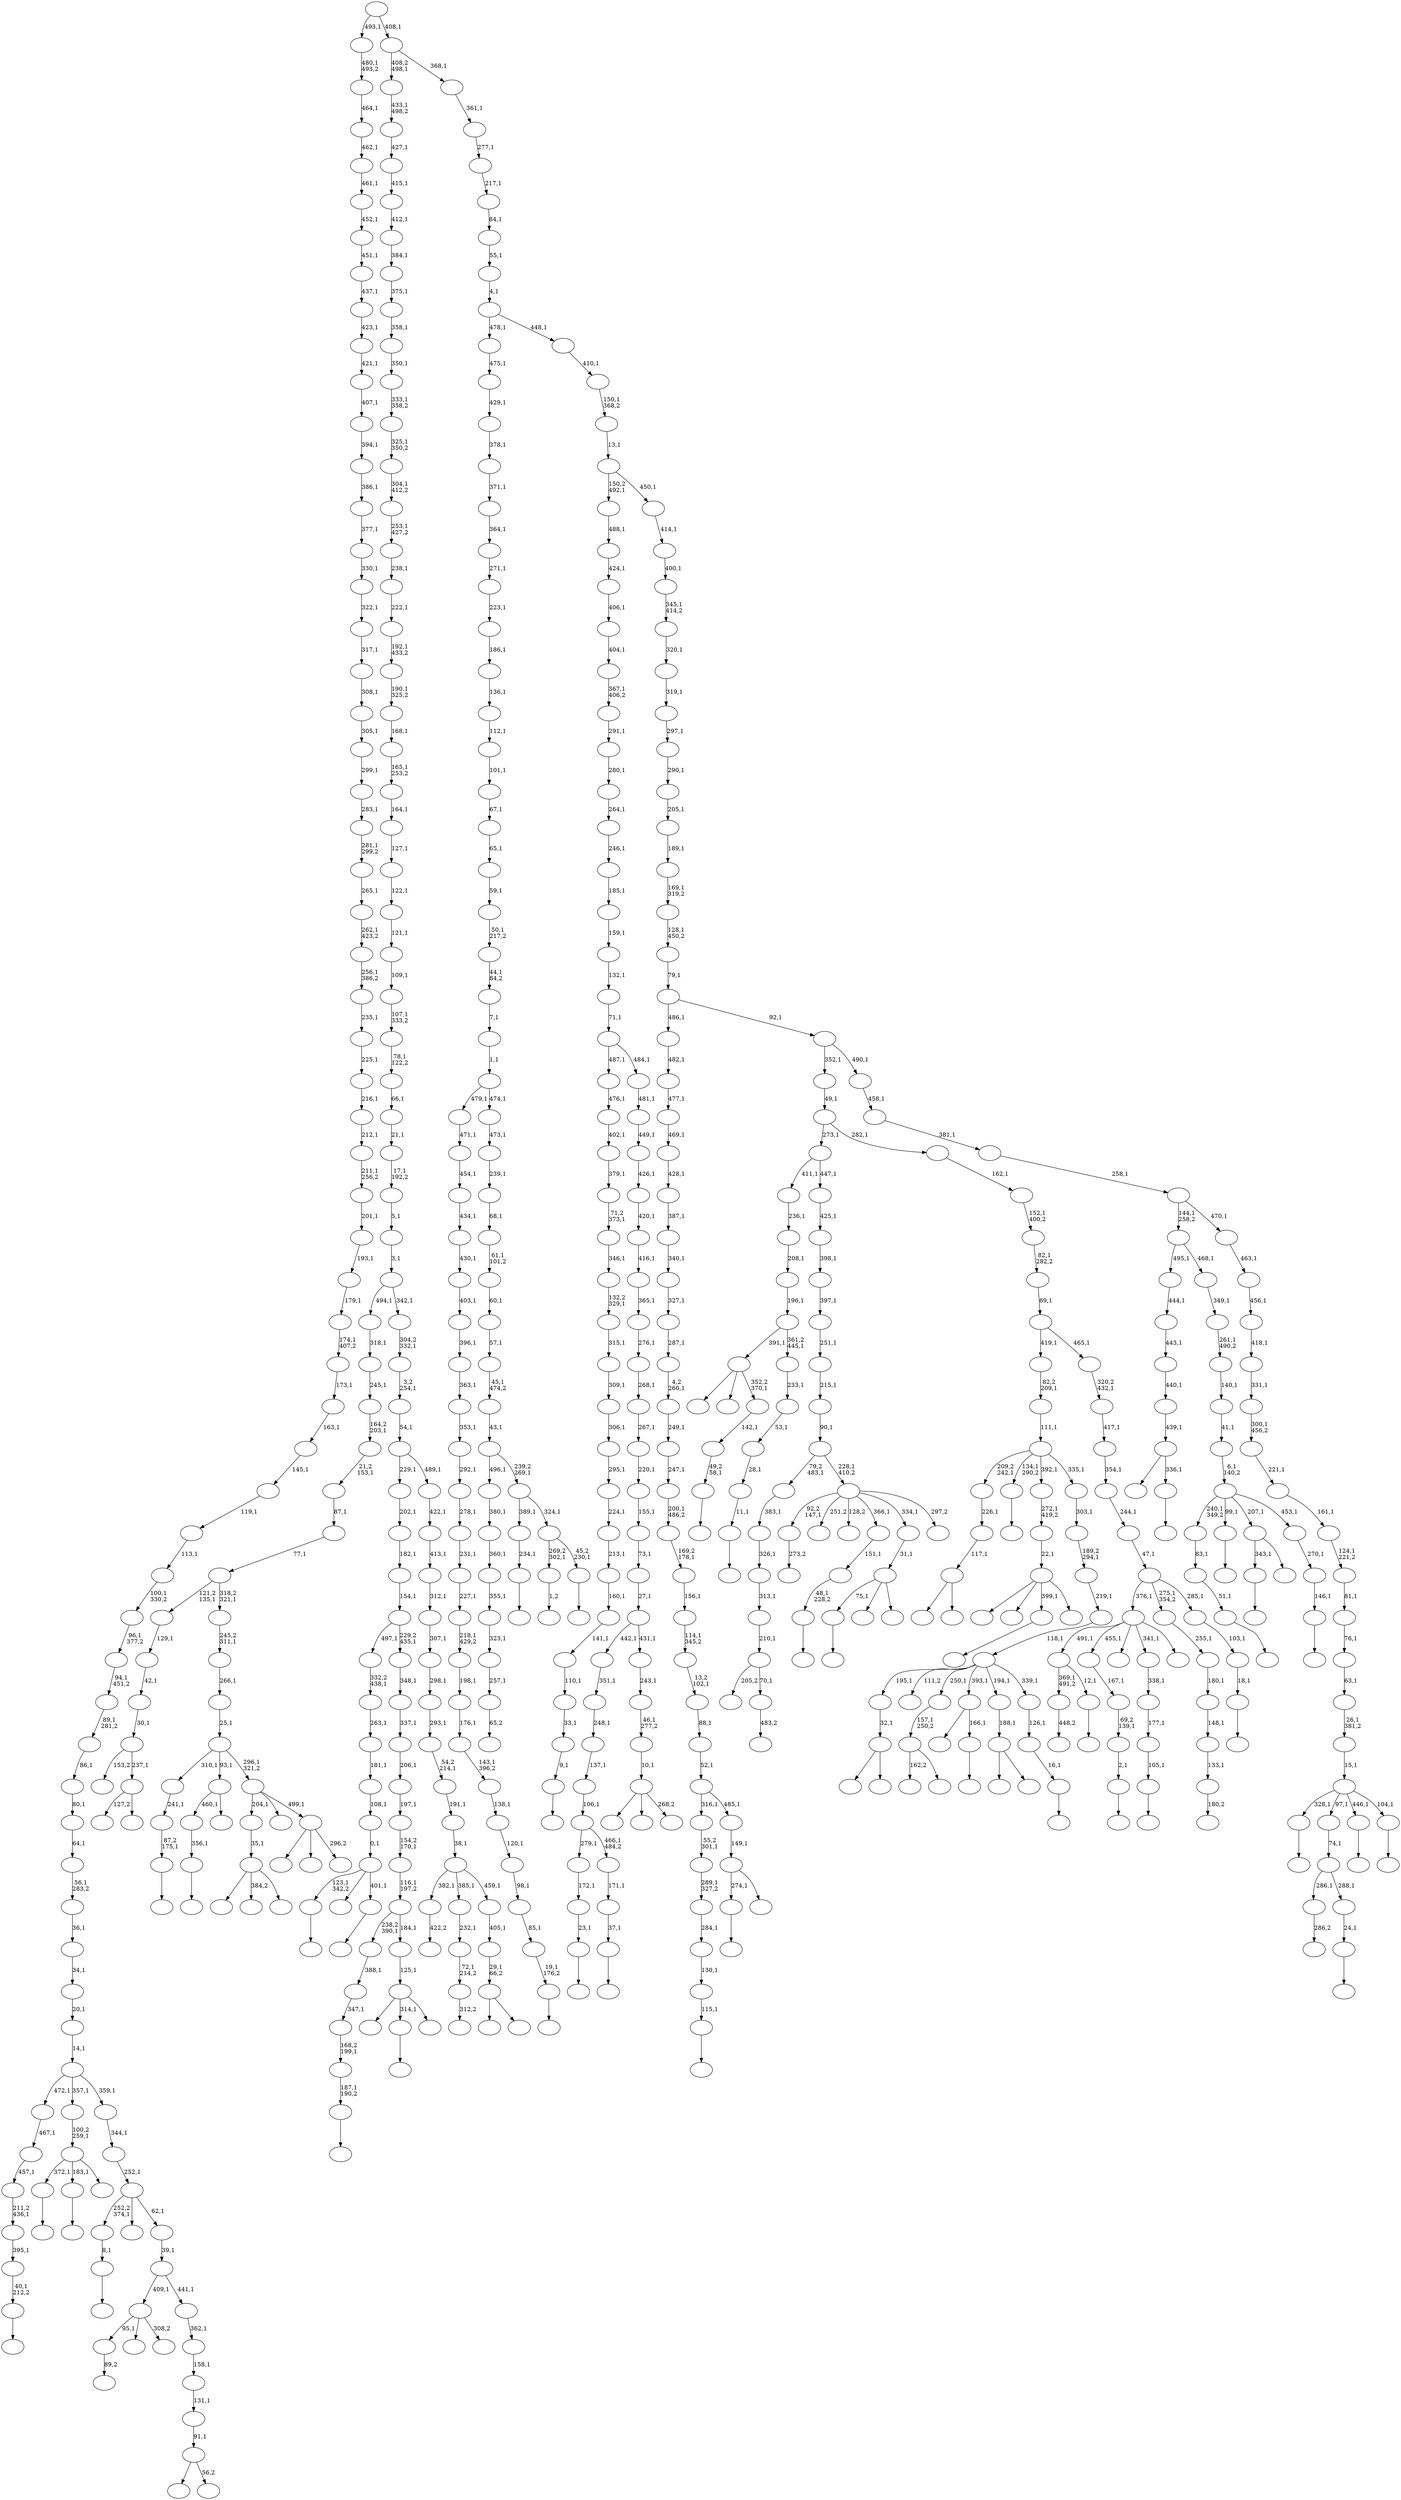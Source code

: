 digraph T {
	600 [label=""]
	599 [label=""]
	598 [label=""]
	597 [label=""]
	596 [label=""]
	595 [label=""]
	594 [label=""]
	593 [label=""]
	592 [label=""]
	591 [label=""]
	590 [label=""]
	589 [label=""]
	588 [label=""]
	587 [label=""]
	586 [label=""]
	585 [label=""]
	584 [label=""]
	583 [label=""]
	582 [label=""]
	581 [label=""]
	580 [label=""]
	579 [label=""]
	578 [label=""]
	577 [label=""]
	576 [label=""]
	575 [label=""]
	574 [label=""]
	573 [label=""]
	572 [label=""]
	571 [label=""]
	570 [label=""]
	569 [label=""]
	568 [label=""]
	567 [label=""]
	566 [label=""]
	565 [label=""]
	564 [label=""]
	563 [label=""]
	562 [label=""]
	561 [label=""]
	560 [label=""]
	559 [label=""]
	558 [label=""]
	557 [label=""]
	556 [label=""]
	555 [label=""]
	554 [label=""]
	553 [label=""]
	552 [label=""]
	551 [label=""]
	550 [label=""]
	549 [label=""]
	548 [label=""]
	547 [label=""]
	546 [label=""]
	545 [label=""]
	544 [label=""]
	543 [label=""]
	542 [label=""]
	541 [label=""]
	540 [label=""]
	539 [label=""]
	538 [label=""]
	537 [label=""]
	536 [label=""]
	535 [label=""]
	534 [label=""]
	533 [label=""]
	532 [label=""]
	531 [label=""]
	530 [label=""]
	529 [label=""]
	528 [label=""]
	527 [label=""]
	526 [label=""]
	525 [label=""]
	524 [label=""]
	523 [label=""]
	522 [label=""]
	521 [label=""]
	520 [label=""]
	519 [label=""]
	518 [label=""]
	517 [label=""]
	516 [label=""]
	515 [label=""]
	514 [label=""]
	513 [label=""]
	512 [label=""]
	511 [label=""]
	510 [label=""]
	509 [label=""]
	508 [label=""]
	507 [label=""]
	506 [label=""]
	505 [label=""]
	504 [label=""]
	503 [label=""]
	502 [label=""]
	501 [label=""]
	500 [label=""]
	499 [label=""]
	498 [label=""]
	497 [label=""]
	496 [label=""]
	495 [label=""]
	494 [label=""]
	493 [label=""]
	492 [label=""]
	491 [label=""]
	490 [label=""]
	489 [label=""]
	488 [label=""]
	487 [label=""]
	486 [label=""]
	485 [label=""]
	484 [label=""]
	483 [label=""]
	482 [label=""]
	481 [label=""]
	480 [label=""]
	479 [label=""]
	478 [label=""]
	477 [label=""]
	476 [label=""]
	475 [label=""]
	474 [label=""]
	473 [label=""]
	472 [label=""]
	471 [label=""]
	470 [label=""]
	469 [label=""]
	468 [label=""]
	467 [label=""]
	466 [label=""]
	465 [label=""]
	464 [label=""]
	463 [label=""]
	462 [label=""]
	461 [label=""]
	460 [label=""]
	459 [label=""]
	458 [label=""]
	457 [label=""]
	456 [label=""]
	455 [label=""]
	454 [label=""]
	453 [label=""]
	452 [label=""]
	451 [label=""]
	450 [label=""]
	449 [label=""]
	448 [label=""]
	447 [label=""]
	446 [label=""]
	445 [label=""]
	444 [label=""]
	443 [label=""]
	442 [label=""]
	441 [label=""]
	440 [label=""]
	439 [label=""]
	438 [label=""]
	437 [label=""]
	436 [label=""]
	435 [label=""]
	434 [label=""]
	433 [label=""]
	432 [label=""]
	431 [label=""]
	430 [label=""]
	429 [label=""]
	428 [label=""]
	427 [label=""]
	426 [label=""]
	425 [label=""]
	424 [label=""]
	423 [label=""]
	422 [label=""]
	421 [label=""]
	420 [label=""]
	419 [label=""]
	418 [label=""]
	417 [label=""]
	416 [label=""]
	415 [label=""]
	414 [label=""]
	413 [label=""]
	412 [label=""]
	411 [label=""]
	410 [label=""]
	409 [label=""]
	408 [label=""]
	407 [label=""]
	406 [label=""]
	405 [label=""]
	404 [label=""]
	403 [label=""]
	402 [label=""]
	401 [label=""]
	400 [label=""]
	399 [label=""]
	398 [label=""]
	397 [label=""]
	396 [label=""]
	395 [label=""]
	394 [label=""]
	393 [label=""]
	392 [label=""]
	391 [label=""]
	390 [label=""]
	389 [label=""]
	388 [label=""]
	387 [label=""]
	386 [label=""]
	385 [label=""]
	384 [label=""]
	383 [label=""]
	382 [label=""]
	381 [label=""]
	380 [label=""]
	379 [label=""]
	378 [label=""]
	377 [label=""]
	376 [label=""]
	375 [label=""]
	374 [label=""]
	373 [label=""]
	372 [label=""]
	371 [label=""]
	370 [label=""]
	369 [label=""]
	368 [label=""]
	367 [label=""]
	366 [label=""]
	365 [label=""]
	364 [label=""]
	363 [label=""]
	362 [label=""]
	361 [label=""]
	360 [label=""]
	359 [label=""]
	358 [label=""]
	357 [label=""]
	356 [label=""]
	355 [label=""]
	354 [label=""]
	353 [label=""]
	352 [label=""]
	351 [label=""]
	350 [label=""]
	349 [label=""]
	348 [label=""]
	347 [label=""]
	346 [label=""]
	345 [label=""]
	344 [label=""]
	343 [label=""]
	342 [label=""]
	341 [label=""]
	340 [label=""]
	339 [label=""]
	338 [label=""]
	337 [label=""]
	336 [label=""]
	335 [label=""]
	334 [label=""]
	333 [label=""]
	332 [label=""]
	331 [label=""]
	330 [label=""]
	329 [label=""]
	328 [label=""]
	327 [label=""]
	326 [label=""]
	325 [label=""]
	324 [label=""]
	323 [label=""]
	322 [label=""]
	321 [label=""]
	320 [label=""]
	319 [label=""]
	318 [label=""]
	317 [label=""]
	316 [label=""]
	315 [label=""]
	314 [label=""]
	313 [label=""]
	312 [label=""]
	311 [label=""]
	310 [label=""]
	309 [label=""]
	308 [label=""]
	307 [label=""]
	306 [label=""]
	305 [label=""]
	304 [label=""]
	303 [label=""]
	302 [label=""]
	301 [label=""]
	300 [label=""]
	299 [label=""]
	298 [label=""]
	297 [label=""]
	296 [label=""]
	295 [label=""]
	294 [label=""]
	293 [label=""]
	292 [label=""]
	291 [label=""]
	290 [label=""]
	289 [label=""]
	288 [label=""]
	287 [label=""]
	286 [label=""]
	285 [label=""]
	284 [label=""]
	283 [label=""]
	282 [label=""]
	281 [label=""]
	280 [label=""]
	279 [label=""]
	278 [label=""]
	277 [label=""]
	276 [label=""]
	275 [label=""]
	274 [label=""]
	273 [label=""]
	272 [label=""]
	271 [label=""]
	270 [label=""]
	269 [label=""]
	268 [label=""]
	267 [label=""]
	266 [label=""]
	265 [label=""]
	264 [label=""]
	263 [label=""]
	262 [label=""]
	261 [label=""]
	260 [label=""]
	259 [label=""]
	258 [label=""]
	257 [label=""]
	256 [label=""]
	255 [label=""]
	254 [label=""]
	253 [label=""]
	252 [label=""]
	251 [label=""]
	250 [label=""]
	249 [label=""]
	248 [label=""]
	247 [label=""]
	246 [label=""]
	245 [label=""]
	244 [label=""]
	243 [label=""]
	242 [label=""]
	241 [label=""]
	240 [label=""]
	239 [label=""]
	238 [label=""]
	237 [label=""]
	236 [label=""]
	235 [label=""]
	234 [label=""]
	233 [label=""]
	232 [label=""]
	231 [label=""]
	230 [label=""]
	229 [label=""]
	228 [label=""]
	227 [label=""]
	226 [label=""]
	225 [label=""]
	224 [label=""]
	223 [label=""]
	222 [label=""]
	221 [label=""]
	220 [label=""]
	219 [label=""]
	218 [label=""]
	217 [label=""]
	216 [label=""]
	215 [label=""]
	214 [label=""]
	213 [label=""]
	212 [label=""]
	211 [label=""]
	210 [label=""]
	209 [label=""]
	208 [label=""]
	207 [label=""]
	206 [label=""]
	205 [label=""]
	204 [label=""]
	203 [label=""]
	202 [label=""]
	201 [label=""]
	200 [label=""]
	199 [label=""]
	198 [label=""]
	197 [label=""]
	196 [label=""]
	195 [label=""]
	194 [label=""]
	193 [label=""]
	192 [label=""]
	191 [label=""]
	190 [label=""]
	189 [label=""]
	188 [label=""]
	187 [label=""]
	186 [label=""]
	185 [label=""]
	184 [label=""]
	183 [label=""]
	182 [label=""]
	181 [label=""]
	180 [label=""]
	179 [label=""]
	178 [label=""]
	177 [label=""]
	176 [label=""]
	175 [label=""]
	174 [label=""]
	173 [label=""]
	172 [label=""]
	171 [label=""]
	170 [label=""]
	169 [label=""]
	168 [label=""]
	167 [label=""]
	166 [label=""]
	165 [label=""]
	164 [label=""]
	163 [label=""]
	162 [label=""]
	161 [label=""]
	160 [label=""]
	159 [label=""]
	158 [label=""]
	157 [label=""]
	156 [label=""]
	155 [label=""]
	154 [label=""]
	153 [label=""]
	152 [label=""]
	151 [label=""]
	150 [label=""]
	149 [label=""]
	148 [label=""]
	147 [label=""]
	146 [label=""]
	145 [label=""]
	144 [label=""]
	143 [label=""]
	142 [label=""]
	141 [label=""]
	140 [label=""]
	139 [label=""]
	138 [label=""]
	137 [label=""]
	136 [label=""]
	135 [label=""]
	134 [label=""]
	133 [label=""]
	132 [label=""]
	131 [label=""]
	130 [label=""]
	129 [label=""]
	128 [label=""]
	127 [label=""]
	126 [label=""]
	125 [label=""]
	124 [label=""]
	123 [label=""]
	122 [label=""]
	121 [label=""]
	120 [label=""]
	119 [label=""]
	118 [label=""]
	117 [label=""]
	116 [label=""]
	115 [label=""]
	114 [label=""]
	113 [label=""]
	112 [label=""]
	111 [label=""]
	110 [label=""]
	109 [label=""]
	108 [label=""]
	107 [label=""]
	106 [label=""]
	105 [label=""]
	104 [label=""]
	103 [label=""]
	102 [label=""]
	101 [label=""]
	100 [label=""]
	99 [label=""]
	98 [label=""]
	97 [label=""]
	96 [label=""]
	95 [label=""]
	94 [label=""]
	93 [label=""]
	92 [label=""]
	91 [label=""]
	90 [label=""]
	89 [label=""]
	88 [label=""]
	87 [label=""]
	86 [label=""]
	85 [label=""]
	84 [label=""]
	83 [label=""]
	82 [label=""]
	81 [label=""]
	80 [label=""]
	79 [label=""]
	78 [label=""]
	77 [label=""]
	76 [label=""]
	75 [label=""]
	74 [label=""]
	73 [label=""]
	72 [label=""]
	71 [label=""]
	70 [label=""]
	69 [label=""]
	68 [label=""]
	67 [label=""]
	66 [label=""]
	65 [label=""]
	64 [label=""]
	63 [label=""]
	62 [label=""]
	61 [label=""]
	60 [label=""]
	59 [label=""]
	58 [label=""]
	57 [label=""]
	56 [label=""]
	55 [label=""]
	54 [label=""]
	53 [label=""]
	52 [label=""]
	51 [label=""]
	50 [label=""]
	49 [label=""]
	48 [label=""]
	47 [label=""]
	46 [label=""]
	45 [label=""]
	44 [label=""]
	43 [label=""]
	42 [label=""]
	41 [label=""]
	40 [label=""]
	39 [label=""]
	38 [label=""]
	37 [label=""]
	36 [label=""]
	35 [label=""]
	34 [label=""]
	33 [label=""]
	32 [label=""]
	31 [label=""]
	30 [label=""]
	29 [label=""]
	28 [label=""]
	27 [label=""]
	26 [label=""]
	25 [label=""]
	24 [label=""]
	23 [label=""]
	22 [label=""]
	21 [label=""]
	20 [label=""]
	19 [label=""]
	18 [label=""]
	17 [label=""]
	16 [label=""]
	15 [label=""]
	14 [label=""]
	13 [label=""]
	12 [label=""]
	11 [label=""]
	10 [label=""]
	9 [label=""]
	8 [label=""]
	7 [label=""]
	6 [label=""]
	5 [label=""]
	4 [label=""]
	3 [label=""]
	2 [label=""]
	1 [label=""]
	0 [label=""]
	599 -> 600 [label="273,2"]
	597 -> 598 [label=""]
	595 -> 596 [label="89,2"]
	591 -> 592 [label=""]
	588 -> 589 [label="286,2"]
	584 -> 585 [label="422,2"]
	579 -> 580 [label=""]
	577 -> 578 [label=""]
	576 -> 577 [label="49,2\n58,1"]
	575 -> 576 [label="142,1"]
	574 -> 593 [label=""]
	574 -> 581 [label=""]
	574 -> 575 [label="352,2\n370,1"]
	572 -> 573 [label=""]
	571 -> 572 [label="8,1"]
	568 -> 569 [label=""]
	567 -> 568 [label="87,2\n175,1"]
	566 -> 567 [label="241,1"]
	563 -> 564 [label=""]
	560 -> 561 [label=""]
	559 -> 560 [label="9,1"]
	558 -> 559 [label="33,1"]
	557 -> 558 [label="110,1"]
	556 -> 557 [label="141,1"]
	555 -> 556 [label="160,1"]
	554 -> 555 [label="213,1"]
	553 -> 554 [label="224,1"]
	552 -> 553 [label="295,1"]
	551 -> 552 [label="306,1"]
	550 -> 551 [label="309,1"]
	549 -> 550 [label="315,1"]
	548 -> 549 [label="132,2\n329,1"]
	547 -> 548 [label="346,1"]
	546 -> 547 [label="71,2\n373,1"]
	545 -> 546 [label="379,1"]
	544 -> 545 [label="402,1"]
	543 -> 544 [label="476,1"]
	541 -> 542 [label="65,2"]
	540 -> 541 [label="257,1"]
	539 -> 540 [label="323,1"]
	538 -> 539 [label="355,1"]
	537 -> 538 [label="360,1"]
	536 -> 537 [label="380,1"]
	533 -> 534 [label=""]
	532 -> 533 [label="234,1"]
	530 -> 531 [label=""]
	528 -> 586 [label=""]
	528 -> 529 [label=""]
	527 -> 528 [label="117,1"]
	526 -> 527 [label="226,1"]
	524 -> 525 [label="448,2"]
	522 -> 523 [label=""]
	521 -> 524 [label="369,1\n491,2"]
	521 -> 522 [label="12,1"]
	517 -> 518 [label=""]
	516 -> 517 [label="24,1"]
	515 -> 588 [label="286,1"]
	515 -> 516 [label="288,1"]
	514 -> 515 [label="74,1"]
	511 -> 570 [label=""]
	511 -> 512 [label=""]
	510 -> 511 [label="32,1"]
	507 -> 508 [label=""]
	504 -> 505 [label=""]
	503 -> 504 [label="356,1"]
	500 -> 501 [label=""]
	499 -> 500 [label="51,1"]
	498 -> 499 [label="83,1"]
	495 -> 496 [label="1,2"]
	493 -> 494 [label=""]
	492 -> 493 [label="2,1"]
	491 -> 492 [label="69,2\n139,1"]
	490 -> 491 [label="167,1"]
	487 -> 488 [label=""]
	485 -> 486 [label=""]
	484 -> 485 [label="23,1"]
	483 -> 484 [label="172,1"]
	481 -> 482 [label=""]
	479 -> 520 [label=""]
	479 -> 513 [label="384,2"]
	479 -> 480 [label=""]
	478 -> 479 [label="35,1"]
	476 -> 583 [label="162,2"]
	476 -> 477 [label=""]
	475 -> 476 [label="157,1\n250,2"]
	473 -> 474 [label="312,2"]
	472 -> 473 [label="72,1\n214,2"]
	471 -> 472 [label="232,1"]
	468 -> 469 [label=""]
	467 -> 468 [label="19,1\n176,2"]
	466 -> 467 [label="85,1"]
	465 -> 466 [label="98,1"]
	464 -> 465 [label="120,1"]
	463 -> 464 [label="138,1"]
	462 -> 463 [label="143,1\n396,2"]
	461 -> 462 [label="176,1"]
	460 -> 461 [label="198,1"]
	459 -> 460 [label="218,1\n429,2"]
	458 -> 459 [label="227,1"]
	457 -> 458 [label="231,1"]
	456 -> 457 [label="278,1"]
	455 -> 456 [label="292,1"]
	454 -> 455 [label="353,1"]
	453 -> 454 [label="363,1"]
	452 -> 453 [label="396,1"]
	451 -> 452 [label="403,1"]
	450 -> 451 [label="430,1"]
	449 -> 450 [label="434,1"]
	448 -> 449 [label="454,1"]
	447 -> 448 [label="471,1"]
	444 -> 445 [label=""]
	441 -> 442 [label=""]
	440 -> 441 [label="40,1\n212,2"]
	439 -> 440 [label="395,1"]
	438 -> 439 [label="211,2\n436,1"]
	437 -> 438 [label="457,1"]
	436 -> 437 [label="467,1"]
	434 -> 590 [label="127,2"]
	434 -> 435 [label=""]
	433 -> 489 [label="153,2"]
	433 -> 434 [label="237,1"]
	432 -> 433 [label="30,1"]
	431 -> 432 [label="42,1"]
	430 -> 431 [label="129,1"]
	428 -> 595 [label="95,1"]
	428 -> 562 [label=""]
	428 -> 429 [label="308,2"]
	425 -> 426 [label=""]
	423 -> 424 [label=""]
	422 -> 563 [label="123,1\n342,2"]
	422 -> 519 [label=""]
	422 -> 423 [label="401,1"]
	421 -> 422 [label="0,1"]
	420 -> 421 [label="108,1"]
	419 -> 420 [label="181,1"]
	418 -> 419 [label="263,1"]
	417 -> 418 [label="332,2\n438,1"]
	414 -> 415 [label=""]
	413 -> 414 [label="11,1"]
	412 -> 413 [label="28,1"]
	411 -> 412 [label="53,1"]
	410 -> 411 [label="233,1"]
	409 -> 574 [label="391,1"]
	409 -> 410 [label="361,2\n445,1"]
	408 -> 409 [label="196,1"]
	407 -> 408 [label="208,1"]
	406 -> 407 [label="236,1"]
	404 -> 405 [label=""]
	403 -> 404 [label="37,1"]
	402 -> 403 [label="171,1"]
	401 -> 483 [label="279,1"]
	401 -> 402 [label="466,1\n484,2"]
	400 -> 401 [label="106,1"]
	399 -> 400 [label="137,1"]
	398 -> 399 [label="248,1"]
	397 -> 398 [label="351,1"]
	394 -> 395 [label=""]
	390 -> 425 [label="343,1"]
	390 -> 391 [label=""]
	388 -> 389 [label=""]
	387 -> 506 [label=""]
	387 -> 388 [label="166,1"]
	385 -> 386 [label=""]
	384 -> 385 [label="187,1\n190,2"]
	383 -> 384 [label="168,2\n199,1"]
	382 -> 383 [label="347,1"]
	381 -> 382 [label="388,1"]
	379 -> 380 [label="483,2"]
	378 -> 470 [label="205,2"]
	378 -> 379 [label="70,1"]
	377 -> 378 [label="210,1"]
	376 -> 377 [label="313,1"]
	375 -> 376 [label="326,1"]
	374 -> 375 [label="383,1"]
	372 -> 373 [label=""]
	371 -> 495 [label="269,2\n302,1"]
	371 -> 372 [label="45,2\n230,1"]
	370 -> 532 [label="389,1"]
	370 -> 371 [label="324,1"]
	369 -> 536 [label="496,1"]
	369 -> 370 [label="239,2\n269,1"]
	368 -> 369 [label="43,1"]
	367 -> 368 [label="45,1\n474,2"]
	366 -> 367 [label="57,1"]
	365 -> 366 [label="60,1"]
	364 -> 365 [label="61,1\n101,2"]
	363 -> 364 [label="68,1"]
	362 -> 363 [label="239,1"]
	361 -> 362 [label="473,1"]
	360 -> 447 [label="479,1"]
	360 -> 361 [label="474,1"]
	359 -> 360 [label="1,1"]
	358 -> 359 [label="7,1"]
	357 -> 358 [label="44,1\n84,2"]
	356 -> 357 [label="50,1\n217,2"]
	355 -> 356 [label="59,1"]
	354 -> 355 [label="65,1"]
	353 -> 354 [label="67,1"]
	352 -> 353 [label="101,1"]
	351 -> 352 [label="112,1"]
	350 -> 351 [label="136,1"]
	349 -> 350 [label="186,1"]
	348 -> 349 [label="223,1"]
	347 -> 348 [label="271,1"]
	346 -> 347 [label="364,1"]
	345 -> 346 [label="371,1"]
	344 -> 345 [label="378,1"]
	343 -> 344 [label="429,1"]
	342 -> 343 [label="475,1"]
	339 -> 340 [label=""]
	338 -> 339 [label="48,1\n228,2"]
	337 -> 338 [label="151,1"]
	335 -> 336 [label=""]
	334 -> 335 [label="115,1"]
	333 -> 334 [label="130,1"]
	332 -> 333 [label="284,1"]
	331 -> 332 [label="289,1\n327,2"]
	330 -> 331 [label="55,2\n301,1"]
	328 -> 579 [label="372,1"]
	328 -> 507 [label="183,1"]
	328 -> 329 [label=""]
	327 -> 328 [label="100,2\n259,1"]
	325 -> 446 [label=""]
	325 -> 444 [label="314,1"]
	325 -> 326 [label=""]
	324 -> 325 [label="125,1"]
	323 -> 381 [label="238,2\n390,1"]
	323 -> 324 [label="184,1"]
	322 -> 323 [label="116,1\n197,2"]
	321 -> 322 [label="154,2\n170,1"]
	320 -> 321 [label="197,1"]
	319 -> 320 [label="206,1"]
	318 -> 319 [label="337,1"]
	317 -> 318 [label="348,1"]
	316 -> 417 [label="497,1"]
	316 -> 317 [label="229,2\n435,1"]
	315 -> 316 [label="154,1"]
	314 -> 315 [label="182,1"]
	313 -> 314 [label="202,1"]
	311 -> 312 [label=""]
	310 -> 311 [label="105,1"]
	309 -> 310 [label="177,1"]
	308 -> 309 [label="338,1"]
	305 -> 306 [label=""]
	303 -> 304 [label=""]
	302 -> 341 [label=""]
	302 -> 303 [label="336,1"]
	301 -> 302 [label="439,1"]
	300 -> 301 [label="440,1"]
	299 -> 300 [label="443,1"]
	298 -> 299 [label="444,1"]
	296 -> 503 [label="460,1"]
	296 -> 297 [label=""]
	294 -> 530 [label="274,1"]
	294 -> 295 [label=""]
	293 -> 294 [label="149,1"]
	292 -> 330 [label="316,1"]
	292 -> 293 [label="485,1"]
	291 -> 292 [label="52,1"]
	290 -> 291 [label="88,1"]
	289 -> 290 [label="13,2\n102,1"]
	288 -> 289 [label="114,1\n345,2"]
	287 -> 288 [label="156,1"]
	286 -> 287 [label="169,2\n178,1"]
	285 -> 286 [label="200,1\n486,2"]
	284 -> 285 [label="247,1"]
	283 -> 284 [label="249,1"]
	282 -> 283 [label="4,2\n260,1"]
	281 -> 282 [label="287,1"]
	280 -> 281 [label="327,1"]
	279 -> 280 [label="340,1"]
	278 -> 279 [label="387,1"]
	277 -> 278 [label="428,1"]
	276 -> 277 [label="469,1"]
	275 -> 276 [label="477,1"]
	274 -> 275 [label="482,1"]
	272 -> 427 [label=""]
	272 -> 307 [label=""]
	272 -> 273 [label="296,2"]
	271 -> 478 [label="204,1"]
	271 -> 416 [label=""]
	271 -> 272 [label="499,1"]
	270 -> 566 [label="310,1"]
	270 -> 296 [label="93,1"]
	270 -> 271 [label="296,1\n321,2"]
	269 -> 270 [label="25,1"]
	268 -> 269 [label="266,1"]
	267 -> 268 [label="245,2\n311,1"]
	266 -> 430 [label="121,2\n135,1"]
	266 -> 267 [label="318,2\n321,1"]
	265 -> 266 [label="77,1"]
	264 -> 265 [label="87,1"]
	263 -> 264 [label="21,2\n153,1"]
	262 -> 263 [label="164,2\n203,1"]
	261 -> 262 [label="245,1"]
	260 -> 261 [label="318,1"]
	258 -> 594 [label=""]
	258 -> 393 [label=""]
	258 -> 305 [label="399,1"]
	258 -> 259 [label=""]
	257 -> 258 [label="22,1"]
	256 -> 257 [label="272,1\n419,2"]
	254 -> 591 [label="75,1"]
	254 -> 396 [label=""]
	254 -> 255 [label=""]
	253 -> 254 [label="31,1"]
	251 -> 252 [label=""]
	250 -> 251 [label="146,1"]
	249 -> 250 [label="270,1"]
	248 -> 498 [label="240,1\n349,2"]
	248 -> 481 [label="99,1"]
	248 -> 390 [label="207,1"]
	248 -> 249 [label="453,1"]
	247 -> 248 [label="6,1\n140,2"]
	246 -> 247 [label="41,1"]
	245 -> 246 [label="140,1"]
	244 -> 245 [label="261,1\n490,2"]
	243 -> 244 [label="349,1"]
	242 -> 298 [label="495,1"]
	242 -> 243 [label="468,1"]
	240 -> 599 [label="92,2\n147,1"]
	240 -> 582 [label="251,2"]
	240 -> 565 [label="128,2"]
	240 -> 337 [label="366,1"]
	240 -> 253 [label="334,1"]
	240 -> 241 [label="297,2"]
	239 -> 374 [label="79,2\n483,1"]
	239 -> 240 [label="228,1\n410,2"]
	238 -> 239 [label="90,1"]
	237 -> 238 [label="215,1"]
	236 -> 237 [label="251,1"]
	235 -> 236 [label="397,1"]
	234 -> 235 [label="398,1"]
	233 -> 234 [label="425,1"]
	232 -> 406 [label="411,1"]
	232 -> 233 [label="447,1"]
	230 -> 587 [label=""]
	230 -> 231 [label=""]
	229 -> 230 [label="188,1"]
	227 -> 228 [label=""]
	226 -> 227 [label="16,1"]
	225 -> 226 [label="126,1"]
	224 -> 510 [label="195,1"]
	224 -> 497 [label="111,2"]
	224 -> 475 [label="250,1"]
	224 -> 387 [label="393,1"]
	224 -> 229 [label="194,1"]
	224 -> 225 [label="339,1"]
	223 -> 224 [label="118,1"]
	222 -> 223 [label="219,1"]
	221 -> 222 [label="189,2\n294,1"]
	220 -> 221 [label="303,1"]
	219 -> 526 [label="209,2\n242,1"]
	219 -> 487 [label="134,1\n290,2"]
	219 -> 256 [label="392,1"]
	219 -> 220 [label="335,1"]
	218 -> 219 [label="111,1"]
	217 -> 218 [label="82,2\n209,1"]
	215 -> 521 [label="491,1"]
	215 -> 490 [label="455,1"]
	215 -> 392 [label=""]
	215 -> 308 [label="341,1"]
	215 -> 216 [label=""]
	212 -> 213 [label="180,2"]
	211 -> 212 [label="133,1"]
	210 -> 211 [label="148,1"]
	209 -> 210 [label="180,1"]
	208 -> 209 [label="255,1"]
	206 -> 207 [label=""]
	205 -> 206 [label="18,1"]
	204 -> 205 [label="103,1"]
	203 -> 215 [label="376,1"]
	203 -> 208 [label="275,1\n354,2"]
	203 -> 204 [label="285,1"]
	202 -> 203 [label="47,1"]
	201 -> 202 [label="244,1"]
	200 -> 201 [label="354,1"]
	199 -> 200 [label="417,1"]
	198 -> 199 [label="320,2\n432,1"]
	197 -> 217 [label="419,1"]
	197 -> 198 [label="465,1"]
	196 -> 197 [label="69,1"]
	195 -> 196 [label="82,1\n282,2"]
	194 -> 195 [label="152,1\n400,2"]
	193 -> 194 [label="162,1"]
	192 -> 232 [label="273,1"]
	192 -> 193 [label="282,1"]
	191 -> 192 [label="49,1"]
	189 -> 535 [label=""]
	189 -> 502 [label=""]
	189 -> 190 [label="268,2"]
	188 -> 189 [label="10,1"]
	187 -> 188 [label="46,1\n277,2"]
	186 -> 187 [label="243,1"]
	185 -> 397 [label="442,1"]
	185 -> 186 [label="431,1"]
	184 -> 185 [label="27,1"]
	183 -> 184 [label="73,1"]
	182 -> 183 [label="155,1"]
	181 -> 182 [label="220,1"]
	180 -> 181 [label="267,1"]
	179 -> 180 [label="268,1"]
	178 -> 179 [label="276,1"]
	177 -> 178 [label="365,1"]
	176 -> 177 [label="416,1"]
	175 -> 176 [label="420,1"]
	174 -> 175 [label="426,1"]
	173 -> 174 [label="449,1"]
	172 -> 173 [label="481,1"]
	171 -> 543 [label="487,1"]
	171 -> 172 [label="484,1"]
	170 -> 171 [label="71,1"]
	169 -> 170 [label="132,1"]
	168 -> 169 [label="159,1"]
	167 -> 168 [label="185,1"]
	166 -> 167 [label="246,1"]
	165 -> 166 [label="264,1"]
	164 -> 165 [label="280,1"]
	163 -> 164 [label="291,1"]
	162 -> 163 [label="367,1\n406,2"]
	161 -> 162 [label="404,1"]
	160 -> 161 [label="406,1"]
	159 -> 160 [label="424,1"]
	158 -> 159 [label="488,1"]
	156 -> 443 [label=""]
	156 -> 157 [label="56,2"]
	155 -> 156 [label="91,1"]
	154 -> 155 [label="131,1"]
	153 -> 154 [label="158,1"]
	152 -> 153 [label="362,1"]
	151 -> 428 [label="409,1"]
	151 -> 152 [label="441,1"]
	150 -> 151 [label="39,1"]
	149 -> 571 [label="252,2\n374,1"]
	149 -> 214 [label=""]
	149 -> 150 [label="62,1"]
	148 -> 149 [label="252,1"]
	147 -> 148 [label="344,1"]
	146 -> 436 [label="472,1"]
	146 -> 327 [label="357,1"]
	146 -> 147 [label="359,1"]
	145 -> 146 [label="14,1"]
	144 -> 145 [label="20,1"]
	143 -> 144 [label="34,1"]
	142 -> 143 [label="36,1"]
	141 -> 142 [label="56,1\n283,2"]
	140 -> 141 [label="64,1"]
	139 -> 140 [label="80,1"]
	138 -> 139 [label="86,1"]
	137 -> 138 [label="89,1\n281,2"]
	136 -> 137 [label="94,1\n451,2"]
	135 -> 136 [label="96,1\n377,2"]
	134 -> 135 [label="100,1\n330,2"]
	133 -> 134 [label="113,1"]
	132 -> 133 [label="119,1"]
	131 -> 132 [label="145,1"]
	130 -> 131 [label="163,1"]
	129 -> 130 [label="173,1"]
	128 -> 129 [label="174,1\n407,2"]
	127 -> 128 [label="179,1"]
	126 -> 127 [label="193,1"]
	125 -> 126 [label="201,1"]
	124 -> 125 [label="211,1\n256,2"]
	123 -> 124 [label="212,1"]
	122 -> 123 [label="216,1"]
	121 -> 122 [label="225,1"]
	120 -> 121 [label="235,1"]
	119 -> 120 [label="256,1\n386,2"]
	118 -> 119 [label="262,1\n423,2"]
	117 -> 118 [label="265,1"]
	116 -> 117 [label="281,1\n299,2"]
	115 -> 116 [label="283,1"]
	114 -> 115 [label="299,1"]
	113 -> 114 [label="305,1"]
	112 -> 113 [label="308,1"]
	111 -> 112 [label="317,1"]
	110 -> 111 [label="322,1"]
	109 -> 110 [label="330,1"]
	108 -> 109 [label="377,1"]
	107 -> 108 [label="386,1"]
	106 -> 107 [label="394,1"]
	105 -> 106 [label="407,1"]
	104 -> 105 [label="421,1"]
	103 -> 104 [label="423,1"]
	102 -> 103 [label="437,1"]
	101 -> 102 [label="451,1"]
	100 -> 101 [label="452,1"]
	99 -> 100 [label="461,1"]
	98 -> 99 [label="462,1"]
	97 -> 98 [label="464,1"]
	96 -> 97 [label="480,1\n493,2"]
	94 -> 509 [label=""]
	94 -> 95 [label=""]
	93 -> 94 [label="29,1\n66,2"]
	92 -> 93 [label="405,1"]
	91 -> 584 [label="382,1"]
	91 -> 471 [label="385,1"]
	91 -> 92 [label="459,1"]
	90 -> 91 [label="38,1"]
	89 -> 90 [label="191,1"]
	88 -> 89 [label="54,2\n214,1"]
	87 -> 88 [label="293,1"]
	86 -> 87 [label="298,1"]
	85 -> 86 [label="307,1"]
	84 -> 85 [label="312,1"]
	83 -> 84 [label="413,1"]
	82 -> 83 [label="422,1"]
	81 -> 313 [label="229,1"]
	81 -> 82 [label="489,1"]
	80 -> 81 [label="54,1"]
	79 -> 80 [label="3,2\n254,1"]
	78 -> 79 [label="304,2\n332,1"]
	77 -> 260 [label="494,1"]
	77 -> 78 [label="342,1"]
	76 -> 77 [label="3,1"]
	75 -> 76 [label="5,1"]
	74 -> 75 [label="17,1\n192,2"]
	73 -> 74 [label="21,1"]
	72 -> 73 [label="66,1"]
	71 -> 72 [label="78,1\n122,2"]
	70 -> 71 [label="107,1\n333,2"]
	69 -> 70 [label="109,1"]
	68 -> 69 [label="121,1"]
	67 -> 68 [label="122,1"]
	66 -> 67 [label="127,1"]
	65 -> 66 [label="164,1"]
	64 -> 65 [label="165,1\n253,2"]
	63 -> 64 [label="168,1"]
	62 -> 63 [label="190,1\n325,2"]
	61 -> 62 [label="192,1\n433,2"]
	60 -> 61 [label="222,1"]
	59 -> 60 [label="238,1"]
	58 -> 59 [label="253,1\n427,2"]
	57 -> 58 [label="304,1\n412,2"]
	56 -> 57 [label="325,1\n350,2"]
	55 -> 56 [label="333,1\n358,2"]
	54 -> 55 [label="350,1"]
	53 -> 54 [label="358,1"]
	52 -> 53 [label="375,1"]
	51 -> 52 [label="384,1"]
	50 -> 51 [label="412,1"]
	49 -> 50 [label="415,1"]
	48 -> 49 [label="427,1"]
	47 -> 48 [label="433,1\n498,2"]
	45 -> 46 [label=""]
	44 -> 597 [label="328,1"]
	44 -> 514 [label="97,1"]
	44 -> 394 [label="446,1"]
	44 -> 45 [label="104,1"]
	43 -> 44 [label="15,1"]
	42 -> 43 [label="26,1\n381,2"]
	41 -> 42 [label="63,1"]
	40 -> 41 [label="76,1"]
	39 -> 40 [label="81,1"]
	38 -> 39 [label="124,1\n221,2"]
	37 -> 38 [label="161,1"]
	36 -> 37 [label="221,1"]
	35 -> 36 [label="300,1\n456,2"]
	34 -> 35 [label="331,1"]
	33 -> 34 [label="418,1"]
	32 -> 33 [label="456,1"]
	31 -> 32 [label="463,1"]
	30 -> 242 [label="144,1\n258,2"]
	30 -> 31 [label="470,1"]
	29 -> 30 [label="258,1"]
	28 -> 29 [label="381,1"]
	27 -> 28 [label="458,1"]
	26 -> 191 [label="352,1"]
	26 -> 27 [label="490,1"]
	25 -> 274 [label="486,1"]
	25 -> 26 [label="92,1"]
	24 -> 25 [label="79,1"]
	23 -> 24 [label="128,1\n450,2"]
	22 -> 23 [label="169,1\n319,2"]
	21 -> 22 [label="189,1"]
	20 -> 21 [label="205,1"]
	19 -> 20 [label="290,1"]
	18 -> 19 [label="297,1"]
	17 -> 18 [label="319,1"]
	16 -> 17 [label="320,1"]
	15 -> 16 [label="345,1\n414,2"]
	14 -> 15 [label="400,1"]
	13 -> 14 [label="414,1"]
	12 -> 158 [label="150,2\n492,1"]
	12 -> 13 [label="450,1"]
	11 -> 12 [label="13,1"]
	10 -> 11 [label="150,1\n368,2"]
	9 -> 10 [label="410,1"]
	8 -> 342 [label="478,1"]
	8 -> 9 [label="448,1"]
	7 -> 8 [label="4,1"]
	6 -> 7 [label="55,1"]
	5 -> 6 [label="84,1"]
	4 -> 5 [label="217,1"]
	3 -> 4 [label="277,1"]
	2 -> 3 [label="361,1"]
	1 -> 47 [label="408,2\n498,1"]
	1 -> 2 [label="368,1"]
	0 -> 96 [label="493,1"]
	0 -> 1 [label="408,1"]
}
